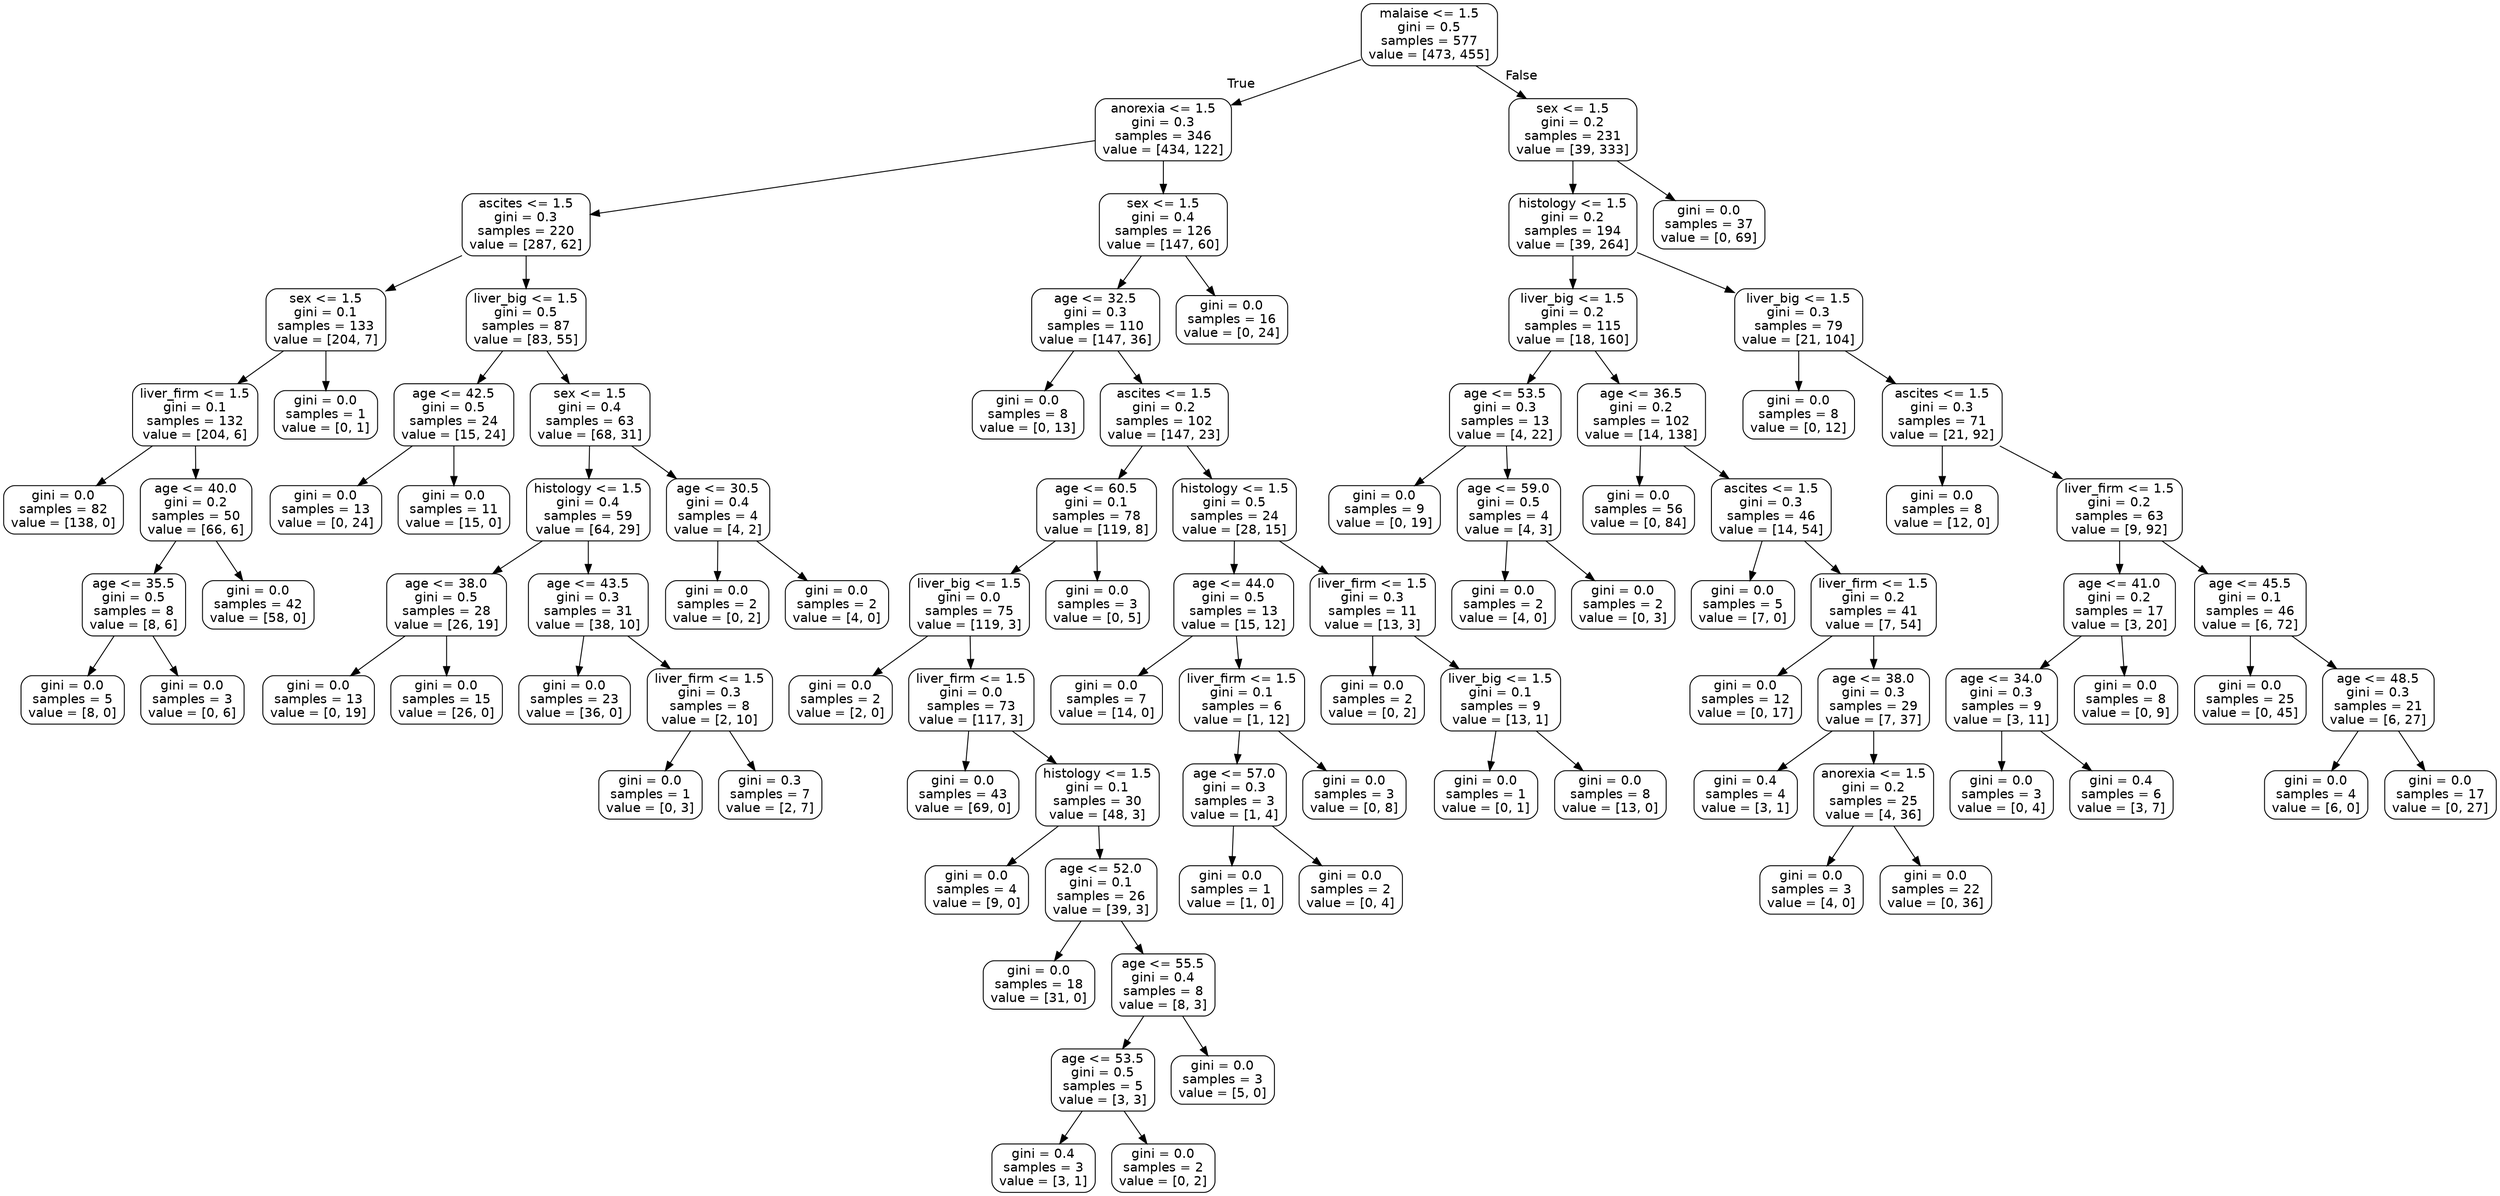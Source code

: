 digraph Tree {
node [shape=box, style="rounded", color="black", fontname=helvetica] ;
edge [fontname=helvetica] ;
0 [label="malaise <= 1.5\ngini = 0.5\nsamples = 577\nvalue = [473, 455]"] ;
1 [label="anorexia <= 1.5\ngini = 0.3\nsamples = 346\nvalue = [434, 122]"] ;
0 -> 1 [labeldistance=2.5, labelangle=45, headlabel="True"] ;
2 [label="ascites <= 1.5\ngini = 0.3\nsamples = 220\nvalue = [287, 62]"] ;
1 -> 2 ;
3 [label="sex <= 1.5\ngini = 0.1\nsamples = 133\nvalue = [204, 7]"] ;
2 -> 3 ;
4 [label="liver_firm <= 1.5\ngini = 0.1\nsamples = 132\nvalue = [204, 6]"] ;
3 -> 4 ;
5 [label="gini = 0.0\nsamples = 82\nvalue = [138, 0]"] ;
4 -> 5 ;
6 [label="age <= 40.0\ngini = 0.2\nsamples = 50\nvalue = [66, 6]"] ;
4 -> 6 ;
7 [label="age <= 35.5\ngini = 0.5\nsamples = 8\nvalue = [8, 6]"] ;
6 -> 7 ;
8 [label="gini = 0.0\nsamples = 5\nvalue = [8, 0]"] ;
7 -> 8 ;
9 [label="gini = 0.0\nsamples = 3\nvalue = [0, 6]"] ;
7 -> 9 ;
10 [label="gini = 0.0\nsamples = 42\nvalue = [58, 0]"] ;
6 -> 10 ;
11 [label="gini = 0.0\nsamples = 1\nvalue = [0, 1]"] ;
3 -> 11 ;
12 [label="liver_big <= 1.5\ngini = 0.5\nsamples = 87\nvalue = [83, 55]"] ;
2 -> 12 ;
13 [label="age <= 42.5\ngini = 0.5\nsamples = 24\nvalue = [15, 24]"] ;
12 -> 13 ;
14 [label="gini = 0.0\nsamples = 13\nvalue = [0, 24]"] ;
13 -> 14 ;
15 [label="gini = 0.0\nsamples = 11\nvalue = [15, 0]"] ;
13 -> 15 ;
16 [label="sex <= 1.5\ngini = 0.4\nsamples = 63\nvalue = [68, 31]"] ;
12 -> 16 ;
17 [label="histology <= 1.5\ngini = 0.4\nsamples = 59\nvalue = [64, 29]"] ;
16 -> 17 ;
18 [label="age <= 38.0\ngini = 0.5\nsamples = 28\nvalue = [26, 19]"] ;
17 -> 18 ;
19 [label="gini = 0.0\nsamples = 13\nvalue = [0, 19]"] ;
18 -> 19 ;
20 [label="gini = 0.0\nsamples = 15\nvalue = [26, 0]"] ;
18 -> 20 ;
21 [label="age <= 43.5\ngini = 0.3\nsamples = 31\nvalue = [38, 10]"] ;
17 -> 21 ;
22 [label="gini = 0.0\nsamples = 23\nvalue = [36, 0]"] ;
21 -> 22 ;
23 [label="liver_firm <= 1.5\ngini = 0.3\nsamples = 8\nvalue = [2, 10]"] ;
21 -> 23 ;
24 [label="gini = 0.0\nsamples = 1\nvalue = [0, 3]"] ;
23 -> 24 ;
25 [label="gini = 0.3\nsamples = 7\nvalue = [2, 7]"] ;
23 -> 25 ;
26 [label="age <= 30.5\ngini = 0.4\nsamples = 4\nvalue = [4, 2]"] ;
16 -> 26 ;
27 [label="gini = 0.0\nsamples = 2\nvalue = [0, 2]"] ;
26 -> 27 ;
28 [label="gini = 0.0\nsamples = 2\nvalue = [4, 0]"] ;
26 -> 28 ;
29 [label="sex <= 1.5\ngini = 0.4\nsamples = 126\nvalue = [147, 60]"] ;
1 -> 29 ;
30 [label="age <= 32.5\ngini = 0.3\nsamples = 110\nvalue = [147, 36]"] ;
29 -> 30 ;
31 [label="gini = 0.0\nsamples = 8\nvalue = [0, 13]"] ;
30 -> 31 ;
32 [label="ascites <= 1.5\ngini = 0.2\nsamples = 102\nvalue = [147, 23]"] ;
30 -> 32 ;
33 [label="age <= 60.5\ngini = 0.1\nsamples = 78\nvalue = [119, 8]"] ;
32 -> 33 ;
34 [label="liver_big <= 1.5\ngini = 0.0\nsamples = 75\nvalue = [119, 3]"] ;
33 -> 34 ;
35 [label="gini = 0.0\nsamples = 2\nvalue = [2, 0]"] ;
34 -> 35 ;
36 [label="liver_firm <= 1.5\ngini = 0.0\nsamples = 73\nvalue = [117, 3]"] ;
34 -> 36 ;
37 [label="gini = 0.0\nsamples = 43\nvalue = [69, 0]"] ;
36 -> 37 ;
38 [label="histology <= 1.5\ngini = 0.1\nsamples = 30\nvalue = [48, 3]"] ;
36 -> 38 ;
39 [label="gini = 0.0\nsamples = 4\nvalue = [9, 0]"] ;
38 -> 39 ;
40 [label="age <= 52.0\ngini = 0.1\nsamples = 26\nvalue = [39, 3]"] ;
38 -> 40 ;
41 [label="gini = 0.0\nsamples = 18\nvalue = [31, 0]"] ;
40 -> 41 ;
42 [label="age <= 55.5\ngini = 0.4\nsamples = 8\nvalue = [8, 3]"] ;
40 -> 42 ;
43 [label="age <= 53.5\ngini = 0.5\nsamples = 5\nvalue = [3, 3]"] ;
42 -> 43 ;
44 [label="gini = 0.4\nsamples = 3\nvalue = [3, 1]"] ;
43 -> 44 ;
45 [label="gini = 0.0\nsamples = 2\nvalue = [0, 2]"] ;
43 -> 45 ;
46 [label="gini = 0.0\nsamples = 3\nvalue = [5, 0]"] ;
42 -> 46 ;
47 [label="gini = 0.0\nsamples = 3\nvalue = [0, 5]"] ;
33 -> 47 ;
48 [label="histology <= 1.5\ngini = 0.5\nsamples = 24\nvalue = [28, 15]"] ;
32 -> 48 ;
49 [label="age <= 44.0\ngini = 0.5\nsamples = 13\nvalue = [15, 12]"] ;
48 -> 49 ;
50 [label="gini = 0.0\nsamples = 7\nvalue = [14, 0]"] ;
49 -> 50 ;
51 [label="liver_firm <= 1.5\ngini = 0.1\nsamples = 6\nvalue = [1, 12]"] ;
49 -> 51 ;
52 [label="age <= 57.0\ngini = 0.3\nsamples = 3\nvalue = [1, 4]"] ;
51 -> 52 ;
53 [label="gini = 0.0\nsamples = 1\nvalue = [1, 0]"] ;
52 -> 53 ;
54 [label="gini = 0.0\nsamples = 2\nvalue = [0, 4]"] ;
52 -> 54 ;
55 [label="gini = 0.0\nsamples = 3\nvalue = [0, 8]"] ;
51 -> 55 ;
56 [label="liver_firm <= 1.5\ngini = 0.3\nsamples = 11\nvalue = [13, 3]"] ;
48 -> 56 ;
57 [label="gini = 0.0\nsamples = 2\nvalue = [0, 2]"] ;
56 -> 57 ;
58 [label="liver_big <= 1.5\ngini = 0.1\nsamples = 9\nvalue = [13, 1]"] ;
56 -> 58 ;
59 [label="gini = 0.0\nsamples = 1\nvalue = [0, 1]"] ;
58 -> 59 ;
60 [label="gini = 0.0\nsamples = 8\nvalue = [13, 0]"] ;
58 -> 60 ;
61 [label="gini = 0.0\nsamples = 16\nvalue = [0, 24]"] ;
29 -> 61 ;
62 [label="sex <= 1.5\ngini = 0.2\nsamples = 231\nvalue = [39, 333]"] ;
0 -> 62 [labeldistance=2.5, labelangle=-45, headlabel="False"] ;
63 [label="histology <= 1.5\ngini = 0.2\nsamples = 194\nvalue = [39, 264]"] ;
62 -> 63 ;
64 [label="liver_big <= 1.5\ngini = 0.2\nsamples = 115\nvalue = [18, 160]"] ;
63 -> 64 ;
65 [label="age <= 53.5\ngini = 0.3\nsamples = 13\nvalue = [4, 22]"] ;
64 -> 65 ;
66 [label="gini = 0.0\nsamples = 9\nvalue = [0, 19]"] ;
65 -> 66 ;
67 [label="age <= 59.0\ngini = 0.5\nsamples = 4\nvalue = [4, 3]"] ;
65 -> 67 ;
68 [label="gini = 0.0\nsamples = 2\nvalue = [4, 0]"] ;
67 -> 68 ;
69 [label="gini = 0.0\nsamples = 2\nvalue = [0, 3]"] ;
67 -> 69 ;
70 [label="age <= 36.5\ngini = 0.2\nsamples = 102\nvalue = [14, 138]"] ;
64 -> 70 ;
71 [label="gini = 0.0\nsamples = 56\nvalue = [0, 84]"] ;
70 -> 71 ;
72 [label="ascites <= 1.5\ngini = 0.3\nsamples = 46\nvalue = [14, 54]"] ;
70 -> 72 ;
73 [label="gini = 0.0\nsamples = 5\nvalue = [7, 0]"] ;
72 -> 73 ;
74 [label="liver_firm <= 1.5\ngini = 0.2\nsamples = 41\nvalue = [7, 54]"] ;
72 -> 74 ;
75 [label="gini = 0.0\nsamples = 12\nvalue = [0, 17]"] ;
74 -> 75 ;
76 [label="age <= 38.0\ngini = 0.3\nsamples = 29\nvalue = [7, 37]"] ;
74 -> 76 ;
77 [label="gini = 0.4\nsamples = 4\nvalue = [3, 1]"] ;
76 -> 77 ;
78 [label="anorexia <= 1.5\ngini = 0.2\nsamples = 25\nvalue = [4, 36]"] ;
76 -> 78 ;
79 [label="gini = 0.0\nsamples = 3\nvalue = [4, 0]"] ;
78 -> 79 ;
80 [label="gini = 0.0\nsamples = 22\nvalue = [0, 36]"] ;
78 -> 80 ;
81 [label="liver_big <= 1.5\ngini = 0.3\nsamples = 79\nvalue = [21, 104]"] ;
63 -> 81 ;
82 [label="gini = 0.0\nsamples = 8\nvalue = [0, 12]"] ;
81 -> 82 ;
83 [label="ascites <= 1.5\ngini = 0.3\nsamples = 71\nvalue = [21, 92]"] ;
81 -> 83 ;
84 [label="gini = 0.0\nsamples = 8\nvalue = [12, 0]"] ;
83 -> 84 ;
85 [label="liver_firm <= 1.5\ngini = 0.2\nsamples = 63\nvalue = [9, 92]"] ;
83 -> 85 ;
86 [label="age <= 41.0\ngini = 0.2\nsamples = 17\nvalue = [3, 20]"] ;
85 -> 86 ;
87 [label="age <= 34.0\ngini = 0.3\nsamples = 9\nvalue = [3, 11]"] ;
86 -> 87 ;
88 [label="gini = 0.0\nsamples = 3\nvalue = [0, 4]"] ;
87 -> 88 ;
89 [label="gini = 0.4\nsamples = 6\nvalue = [3, 7]"] ;
87 -> 89 ;
90 [label="gini = 0.0\nsamples = 8\nvalue = [0, 9]"] ;
86 -> 90 ;
91 [label="age <= 45.5\ngini = 0.1\nsamples = 46\nvalue = [6, 72]"] ;
85 -> 91 ;
92 [label="gini = 0.0\nsamples = 25\nvalue = [0, 45]"] ;
91 -> 92 ;
93 [label="age <= 48.5\ngini = 0.3\nsamples = 21\nvalue = [6, 27]"] ;
91 -> 93 ;
94 [label="gini = 0.0\nsamples = 4\nvalue = [6, 0]"] ;
93 -> 94 ;
95 [label="gini = 0.0\nsamples = 17\nvalue = [0, 27]"] ;
93 -> 95 ;
96 [label="gini = 0.0\nsamples = 37\nvalue = [0, 69]"] ;
62 -> 96 ;
}